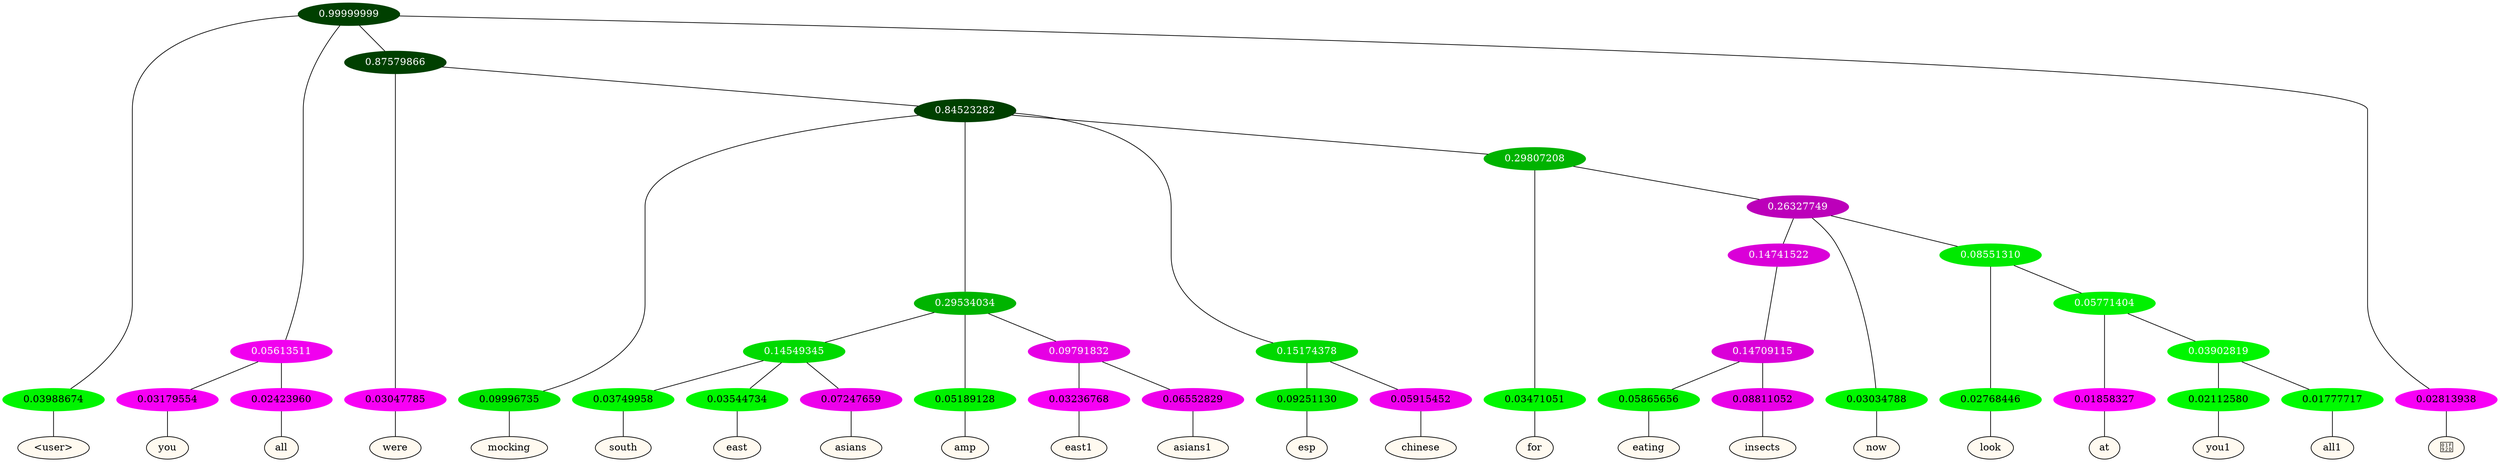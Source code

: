 graph {
	node [format=png height=0.15 nodesep=0.001 ordering=out overlap=prism overlap_scaling=0.01 ranksep=0.001 ratio=0.2 style=filled width=0.15]
	{
		rank=same
		a_w_1 [label="\<user\>" color=black fillcolor=floralwhite style="filled,solid"]
		a_w_5 [label=you color=black fillcolor=floralwhite style="filled,solid"]
		a_w_6 [label=all color=black fillcolor=floralwhite style="filled,solid"]
		a_w_7 [label=were color=black fillcolor=floralwhite style="filled,solid"]
		a_w_9 [label=mocking color=black fillcolor=floralwhite style="filled,solid"]
		a_w_20 [label=south color=black fillcolor=floralwhite style="filled,solid"]
		a_w_21 [label=east color=black fillcolor=floralwhite style="filled,solid"]
		a_w_22 [label=asians color=black fillcolor=floralwhite style="filled,solid"]
		a_w_14 [label=amp color=black fillcolor=floralwhite style="filled,solid"]
		a_w_23 [label=east1 color=black fillcolor=floralwhite style="filled,solid"]
		a_w_24 [label=asians1 color=black fillcolor=floralwhite style="filled,solid"]
		a_w_16 [label=esp color=black fillcolor=floralwhite style="filled,solid"]
		a_w_17 [label=chinese color=black fillcolor=floralwhite style="filled,solid"]
		a_w_18 [label=for color=black fillcolor=floralwhite style="filled,solid"]
		a_w_31 [label=eating color=black fillcolor=floralwhite style="filled,solid"]
		a_w_32 [label=insects color=black fillcolor=floralwhite style="filled,solid"]
		a_w_26 [label=now color=black fillcolor=floralwhite style="filled,solid"]
		a_w_29 [label=look color=black fillcolor=floralwhite style="filled,solid"]
		a_w_33 [label=at color=black fillcolor=floralwhite style="filled,solid"]
		a_w_35 [label=you1 color=black fillcolor=floralwhite style="filled,solid"]
		a_w_36 [label=all1 color=black fillcolor=floralwhite style="filled,solid"]
		a_w_4 [label="🤭" color=black fillcolor=floralwhite style="filled,solid"]
	}
	a_n_1 -- a_w_1
	a_n_5 -- a_w_5
	a_n_6 -- a_w_6
	a_n_7 -- a_w_7
	a_n_9 -- a_w_9
	a_n_20 -- a_w_20
	a_n_21 -- a_w_21
	a_n_22 -- a_w_22
	a_n_14 -- a_w_14
	a_n_23 -- a_w_23
	a_n_24 -- a_w_24
	a_n_16 -- a_w_16
	a_n_17 -- a_w_17
	a_n_18 -- a_w_18
	a_n_31 -- a_w_31
	a_n_32 -- a_w_32
	a_n_26 -- a_w_26
	a_n_29 -- a_w_29
	a_n_33 -- a_w_33
	a_n_35 -- a_w_35
	a_n_36 -- a_w_36
	a_n_4 -- a_w_4
	{
		rank=same
		a_n_1 [label=0.03988674 color="0.334 1.000 0.960" fontcolor=black]
		a_n_5 [label=0.03179554 color="0.835 1.000 0.968" fontcolor=black]
		a_n_6 [label=0.02423960 color="0.835 1.000 0.976" fontcolor=black]
		a_n_7 [label=0.03047785 color="0.835 1.000 0.970" fontcolor=black]
		a_n_9 [label=0.09996735 color="0.334 1.000 0.900" fontcolor=black]
		a_n_20 [label=0.03749958 color="0.334 1.000 0.963" fontcolor=black]
		a_n_21 [label=0.03544734 color="0.334 1.000 0.965" fontcolor=black]
		a_n_22 [label=0.07247659 color="0.835 1.000 0.928" fontcolor=black]
		a_n_14 [label=0.05189128 color="0.334 1.000 0.948" fontcolor=black]
		a_n_23 [label=0.03236768 color="0.835 1.000 0.968" fontcolor=black]
		a_n_24 [label=0.06552829 color="0.835 1.000 0.934" fontcolor=black]
		a_n_16 [label=0.09251130 color="0.334 1.000 0.907" fontcolor=black]
		a_n_17 [label=0.05915452 color="0.835 1.000 0.941" fontcolor=black]
		a_n_18 [label=0.03471051 color="0.334 1.000 0.965" fontcolor=black]
		a_n_31 [label=0.05865656 color="0.334 1.000 0.941" fontcolor=black]
		a_n_32 [label=0.08811052 color="0.835 1.000 0.912" fontcolor=black]
		a_n_26 [label=0.03034788 color="0.334 1.000 0.970" fontcolor=black]
		a_n_29 [label=0.02768446 color="0.334 1.000 0.972" fontcolor=black]
		a_n_33 [label=0.01858327 color="0.835 1.000 0.981" fontcolor=black]
		a_n_35 [label=0.02112580 color="0.334 1.000 0.979" fontcolor=black]
		a_n_36 [label=0.01777717 color="0.334 1.000 0.982" fontcolor=black]
		a_n_4 [label=0.02813938 color="0.835 1.000 0.972" fontcolor=black]
	}
	a_n_0 [label=0.99999999 color="0.334 1.000 0.250" fontcolor=grey99]
	a_n_0 -- a_n_1
	a_n_2 [label=0.05613511 color="0.835 1.000 0.944" fontcolor=grey99]
	a_n_0 -- a_n_2
	a_n_3 [label=0.87579866 color="0.334 1.000 0.250" fontcolor=grey99]
	a_n_0 -- a_n_3
	a_n_0 -- a_n_4
	a_n_2 -- a_n_5
	a_n_2 -- a_n_6
	a_n_3 -- a_n_7
	a_n_8 [label=0.84523282 color="0.334 1.000 0.250" fontcolor=grey99]
	a_n_3 -- a_n_8
	a_n_8 -- a_n_9
	a_n_10 [label=0.29534034 color="0.334 1.000 0.705" fontcolor=grey99]
	a_n_8 -- a_n_10
	a_n_11 [label=0.15174378 color="0.334 1.000 0.848" fontcolor=grey99]
	a_n_8 -- a_n_11
	a_n_12 [label=0.29807208 color="0.334 1.000 0.702" fontcolor=grey99]
	a_n_8 -- a_n_12
	a_n_13 [label=0.14549345 color="0.334 1.000 0.855" fontcolor=grey99]
	a_n_10 -- a_n_13
	a_n_10 -- a_n_14
	a_n_15 [label=0.09791832 color="0.835 1.000 0.902" fontcolor=grey99]
	a_n_10 -- a_n_15
	a_n_11 -- a_n_16
	a_n_11 -- a_n_17
	a_n_12 -- a_n_18
	a_n_19 [label=0.26327749 color="0.835 1.000 0.737" fontcolor=grey99]
	a_n_12 -- a_n_19
	a_n_13 -- a_n_20
	a_n_13 -- a_n_21
	a_n_13 -- a_n_22
	a_n_15 -- a_n_23
	a_n_15 -- a_n_24
	a_n_25 [label=0.14741522 color="0.835 1.000 0.853" fontcolor=grey99]
	a_n_19 -- a_n_25
	a_n_19 -- a_n_26
	a_n_27 [label=0.08551310 color="0.334 1.000 0.914" fontcolor=grey99]
	a_n_19 -- a_n_27
	a_n_28 [label=0.14709115 color="0.835 1.000 0.853" fontcolor=grey99]
	a_n_25 -- a_n_28
	a_n_27 -- a_n_29
	a_n_30 [label=0.05771404 color="0.334 1.000 0.942" fontcolor=grey99]
	a_n_27 -- a_n_30
	a_n_28 -- a_n_31
	a_n_28 -- a_n_32
	a_n_30 -- a_n_33
	a_n_34 [label=0.03902819 color="0.334 1.000 0.961" fontcolor=grey99]
	a_n_30 -- a_n_34
	a_n_34 -- a_n_35
	a_n_34 -- a_n_36
}

